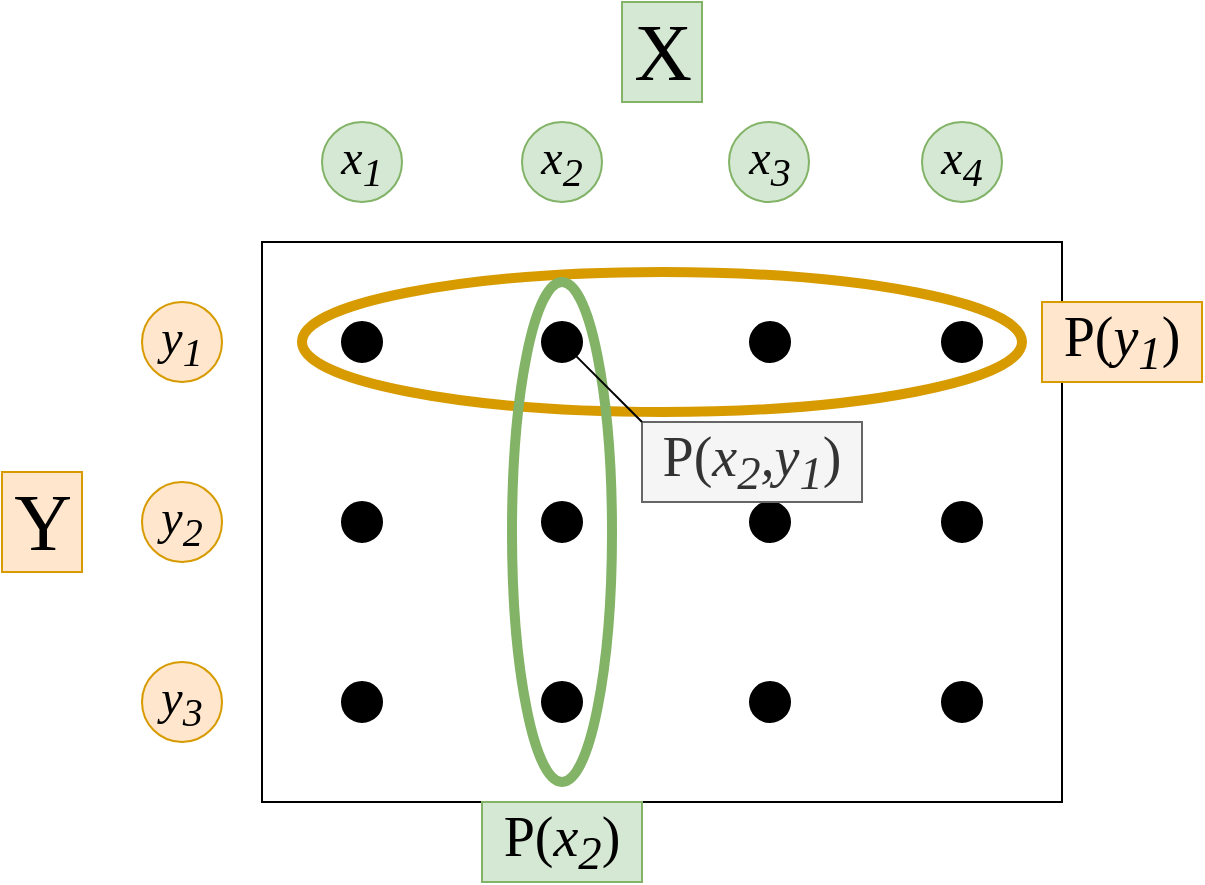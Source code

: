 <mxfile version="16.2.7" type="device"><diagram id="wKFqAISD-3eZO225X6Kl" name="Page-1"><mxGraphModel dx="1102" dy="641" grid="1" gridSize="10" guides="1" tooltips="1" connect="1" arrows="1" fold="1" page="1" pageScale="1" pageWidth="827" pageHeight="1169" math="0" shadow="0"><root><mxCell id="0"/><mxCell id="1" parent="0"/><mxCell id="h943Dek-8lf1t_vRr9aZ-1" value="" style="rounded=0;whiteSpace=wrap;html=1;" vertex="1" parent="1"><mxGeometry x="160" y="120" width="400" height="280" as="geometry"/></mxCell><mxCell id="h943Dek-8lf1t_vRr9aZ-2" value="X" style="text;html=1;align=center;verticalAlign=middle;resizable=0;points=[];autosize=1;strokeColor=#82b366;fillColor=#d5e8d4;fontSize=40;fontFamily=Times New Roman;" vertex="1" parent="1"><mxGeometry x="340" width="40" height="50" as="geometry"/></mxCell><mxCell id="h943Dek-8lf1t_vRr9aZ-3" value="Y" style="text;html=1;align=center;verticalAlign=middle;resizable=0;points=[];autosize=1;strokeColor=#d79b00;fillColor=#ffe6cc;fontSize=40;fontFamily=Times New Roman;" vertex="1" parent="1"><mxGeometry x="30" y="235" width="40" height="50" as="geometry"/></mxCell><mxCell id="h943Dek-8lf1t_vRr9aZ-4" value="x&lt;span&gt;&lt;sub&gt;1&lt;/sub&gt;&lt;/span&gt;" style="ellipse;whiteSpace=wrap;html=1;fontFamily=Times New Roman;fontSize=24;fillColor=#d5e8d4;strokeColor=#82b366;fontStyle=2" vertex="1" parent="1"><mxGeometry x="190" y="60" width="40" height="40" as="geometry"/></mxCell><mxCell id="h943Dek-8lf1t_vRr9aZ-5" value="x&lt;sub&gt;2&lt;/sub&gt;" style="ellipse;whiteSpace=wrap;html=1;fontFamily=Times New Roman;fontSize=24;fillColor=#d5e8d4;strokeColor=#82b366;fontStyle=2" vertex="1" parent="1"><mxGeometry x="290" y="60" width="40" height="40" as="geometry"/></mxCell><mxCell id="h943Dek-8lf1t_vRr9aZ-6" value="x&lt;sub&gt;3&lt;/sub&gt;" style="ellipse;whiteSpace=wrap;html=1;fontFamily=Times New Roman;fontSize=24;fillColor=#d5e8d4;strokeColor=#82b366;fontStyle=2" vertex="1" parent="1"><mxGeometry x="393.5" y="60" width="40" height="40" as="geometry"/></mxCell><mxCell id="h943Dek-8lf1t_vRr9aZ-7" value="x&lt;sub&gt;4&lt;/sub&gt;" style="ellipse;whiteSpace=wrap;html=1;fontFamily=Times New Roman;fontSize=24;fillColor=#d5e8d4;strokeColor=#82b366;fontStyle=2" vertex="1" parent="1"><mxGeometry x="490" y="60" width="40" height="40" as="geometry"/></mxCell><mxCell id="h943Dek-8lf1t_vRr9aZ-8" value="y&lt;sub&gt;1&lt;/sub&gt;" style="ellipse;whiteSpace=wrap;html=1;fontFamily=Times New Roman;fontSize=24;fillColor=#ffe6cc;strokeColor=#d79b00;fontStyle=2" vertex="1" parent="1"><mxGeometry x="100" y="150" width="40" height="40" as="geometry"/></mxCell><mxCell id="h943Dek-8lf1t_vRr9aZ-9" value="y&lt;sub&gt;2&lt;/sub&gt;" style="ellipse;whiteSpace=wrap;html=1;fontFamily=Times New Roman;fontSize=24;fillColor=#ffe6cc;strokeColor=#d79b00;fontStyle=2" vertex="1" parent="1"><mxGeometry x="100" y="240" width="40" height="40" as="geometry"/></mxCell><mxCell id="h943Dek-8lf1t_vRr9aZ-10" value="y&lt;sub&gt;3&lt;/sub&gt;" style="ellipse;whiteSpace=wrap;html=1;fontFamily=Times New Roman;fontSize=24;fillColor=#ffe6cc;strokeColor=#d79b00;fontStyle=2" vertex="1" parent="1"><mxGeometry x="100" y="330" width="40" height="40" as="geometry"/></mxCell><mxCell id="h943Dek-8lf1t_vRr9aZ-11" value="" style="ellipse;whiteSpace=wrap;html=1;aspect=fixed;fontFamily=Times New Roman;fontSize=28;fillColor=#000000;" vertex="1" parent="1"><mxGeometry x="500" y="160" width="20" height="20" as="geometry"/></mxCell><mxCell id="h943Dek-8lf1t_vRr9aZ-12" value="" style="ellipse;whiteSpace=wrap;html=1;aspect=fixed;fontFamily=Times New Roman;fontSize=28;fillColor=#000000;" vertex="1" parent="1"><mxGeometry x="200" y="160" width="20" height="20" as="geometry"/></mxCell><mxCell id="h943Dek-8lf1t_vRr9aZ-13" value="" style="ellipse;whiteSpace=wrap;html=1;aspect=fixed;fontFamily=Times New Roman;fontSize=28;fillColor=#000000;" vertex="1" parent="1"><mxGeometry x="300" y="160" width="20" height="20" as="geometry"/></mxCell><mxCell id="h943Dek-8lf1t_vRr9aZ-14" value="" style="ellipse;whiteSpace=wrap;html=1;aspect=fixed;fontFamily=Times New Roman;fontSize=28;fillColor=#000000;" vertex="1" parent="1"><mxGeometry x="404" y="160" width="20" height="20" as="geometry"/></mxCell><mxCell id="h943Dek-8lf1t_vRr9aZ-15" value="" style="ellipse;whiteSpace=wrap;html=1;aspect=fixed;fontFamily=Times New Roman;fontSize=28;fillColor=#000000;" vertex="1" parent="1"><mxGeometry x="500" y="250" width="20" height="20" as="geometry"/></mxCell><mxCell id="h943Dek-8lf1t_vRr9aZ-16" value="" style="ellipse;whiteSpace=wrap;html=1;aspect=fixed;fontFamily=Times New Roman;fontSize=28;fillColor=#000000;" vertex="1" parent="1"><mxGeometry x="200" y="250" width="20" height="20" as="geometry"/></mxCell><mxCell id="h943Dek-8lf1t_vRr9aZ-17" value="" style="ellipse;whiteSpace=wrap;html=1;aspect=fixed;fontFamily=Times New Roman;fontSize=28;fillColor=#000000;" vertex="1" parent="1"><mxGeometry x="300" y="250" width="20" height="20" as="geometry"/></mxCell><mxCell id="h943Dek-8lf1t_vRr9aZ-18" value="" style="ellipse;whiteSpace=wrap;html=1;aspect=fixed;fontFamily=Times New Roman;fontSize=28;fillColor=#000000;" vertex="1" parent="1"><mxGeometry x="404" y="250" width="20" height="20" as="geometry"/></mxCell><mxCell id="h943Dek-8lf1t_vRr9aZ-19" value="" style="ellipse;whiteSpace=wrap;html=1;aspect=fixed;fontFamily=Times New Roman;fontSize=28;fillColor=#000000;" vertex="1" parent="1"><mxGeometry x="500" y="340" width="20" height="20" as="geometry"/></mxCell><mxCell id="h943Dek-8lf1t_vRr9aZ-20" value="" style="ellipse;whiteSpace=wrap;html=1;aspect=fixed;fontFamily=Times New Roman;fontSize=28;fillColor=#000000;" vertex="1" parent="1"><mxGeometry x="200" y="340" width="20" height="20" as="geometry"/></mxCell><mxCell id="h943Dek-8lf1t_vRr9aZ-21" value="" style="ellipse;whiteSpace=wrap;html=1;aspect=fixed;fontFamily=Times New Roman;fontSize=28;fillColor=#000000;" vertex="1" parent="1"><mxGeometry x="300" y="340" width="20" height="20" as="geometry"/></mxCell><mxCell id="h943Dek-8lf1t_vRr9aZ-22" value="" style="ellipse;whiteSpace=wrap;html=1;aspect=fixed;fontFamily=Times New Roman;fontSize=28;fillColor=#000000;" vertex="1" parent="1"><mxGeometry x="404" y="340" width="20" height="20" as="geometry"/></mxCell><mxCell id="h943Dek-8lf1t_vRr9aZ-23" value="" style="ellipse;whiteSpace=wrap;html=1;fontFamily=Times New Roman;fontSize=28;fillColor=none;strokeColor=#d79b00;strokeWidth=5;" vertex="1" parent="1"><mxGeometry x="180" y="135" width="360" height="70" as="geometry"/></mxCell><mxCell id="h943Dek-8lf1t_vRr9aZ-25" value="" style="ellipse;whiteSpace=wrap;html=1;fontFamily=Times New Roman;fontSize=28;fillColor=none;strokeColor=#82b366;strokeWidth=5;" vertex="1" parent="1"><mxGeometry x="285" y="140" width="50" height="250" as="geometry"/></mxCell><mxCell id="h943Dek-8lf1t_vRr9aZ-29" value="&lt;div style=&quot;font-size: 28px&quot;&gt;&lt;font style=&quot;font-size: 28px&quot;&gt;P(&lt;i&gt;y&lt;sub&gt;1&lt;/sub&gt;&lt;/i&gt;)&lt;/font&gt;&lt;/div&gt;" style="text;html=1;strokeColor=#d79b00;fillColor=#ffe6cc;align=center;verticalAlign=middle;whiteSpace=wrap;rounded=0;fontFamily=Times New Roman;fontSize=28;" vertex="1" parent="1"><mxGeometry x="550" y="150" width="80" height="40" as="geometry"/></mxCell><mxCell id="h943Dek-8lf1t_vRr9aZ-30" value="&lt;div style=&quot;font-size: 28px&quot;&gt;&lt;font style=&quot;font-size: 28px&quot;&gt;P(&lt;i&gt;x&lt;sub&gt;2&lt;/sub&gt;&lt;/i&gt;)&lt;/font&gt;&lt;/div&gt;" style="text;html=1;strokeColor=#82b366;fillColor=#d5e8d4;align=center;verticalAlign=middle;whiteSpace=wrap;rounded=0;fontFamily=Times New Roman;fontSize=28;" vertex="1" parent="1"><mxGeometry x="270" y="400" width="80" height="40" as="geometry"/></mxCell><mxCell id="h943Dek-8lf1t_vRr9aZ-32" value="&lt;div style=&quot;font-size: 28px&quot;&gt;&lt;font style=&quot;font-size: 28px&quot;&gt;P(&lt;i&gt;x&lt;sub&gt;2&lt;/sub&gt;,y&lt;sub&gt;1&lt;/sub&gt;&lt;/i&gt;)&lt;/font&gt;&lt;/div&gt;" style="text;html=1;align=center;verticalAlign=middle;whiteSpace=wrap;rounded=0;fontFamily=Times New Roman;fontSize=28;fillColor=#f5f5f5;fontColor=#333333;strokeColor=#666666;" vertex="1" parent="1"><mxGeometry x="350" y="210" width="110" height="40" as="geometry"/></mxCell><mxCell id="h943Dek-8lf1t_vRr9aZ-35" value="" style="endArrow=none;html=1;rounded=0;fontFamily=Times New Roman;fontSize=28;exitX=0;exitY=0;exitDx=0;exitDy=0;" edge="1" parent="1" source="h943Dek-8lf1t_vRr9aZ-32" target="h943Dek-8lf1t_vRr9aZ-13"><mxGeometry width="50" height="50" relative="1" as="geometry"><mxPoint x="390" y="360" as="sourcePoint"/><mxPoint x="440" y="310" as="targetPoint"/></mxGeometry></mxCell></root></mxGraphModel></diagram></mxfile>